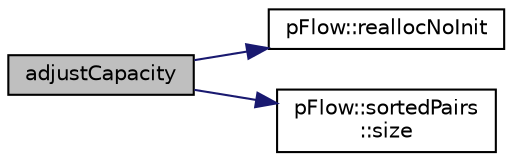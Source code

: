 digraph "adjustCapacity"
{
 // LATEX_PDF_SIZE
  edge [fontname="Helvetica",fontsize="10",labelfontname="Helvetica",labelfontsize="10"];
  node [fontname="Helvetica",fontsize="10",shape=record];
  rankdir="LR";
  Node1 [label="adjustCapacity",height=0.2,width=0.4,color="black", fillcolor="grey75", style="filled", fontcolor="black",tooltip=" "];
  Node1 -> Node2 [color="midnightblue",fontsize="10",style="solid",fontname="Helvetica"];
  Node2 [label="pFlow::reallocNoInit",height=0.2,width=0.4,color="black", fillcolor="white", style="filled",URL="$namespacepFlow.html#ab0cb13ecc8a699cb45aa436f3171d504",tooltip=" "];
  Node1 -> Node3 [color="midnightblue",fontsize="10",style="solid",fontname="Helvetica"];
  Node3 [label="pFlow::sortedPairs\l::size",height=0.2,width=0.4,color="black", fillcolor="white", style="filled",URL="$classpFlow_1_1sortedPairs.html#a91e42e32d0d132f5a4ea77685e441f12",tooltip=" "];
}
